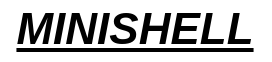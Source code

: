 <mxfile>
    <diagram name="Page-1" id="iI_ZwwAd5atqobVbzW-4">
        <mxGraphModel dx="1788" dy="874" grid="1" gridSize="10" guides="1" tooltips="1" connect="1" arrows="1" fold="1" page="1" pageScale="1" pageWidth="850" pageHeight="1100" math="0" shadow="0">
            <root>
                <mxCell id="0"/>
                <mxCell id="1" parent="0"/>
                <mxCell id="2" value="MINISHELL" style="text;strokeColor=none;align=center;fillColor=none;html=1;verticalAlign=middle;whiteSpace=wrap;rounded=0;strokeWidth=7;dashed=1;fontSize=22;fontStyle=7" vertex="1" parent="1">
                    <mxGeometry x="358" y="10" width="135" height="30" as="geometry"/>
                </mxCell>
            </root>
        </mxGraphModel>
    </diagram>
</mxfile>
